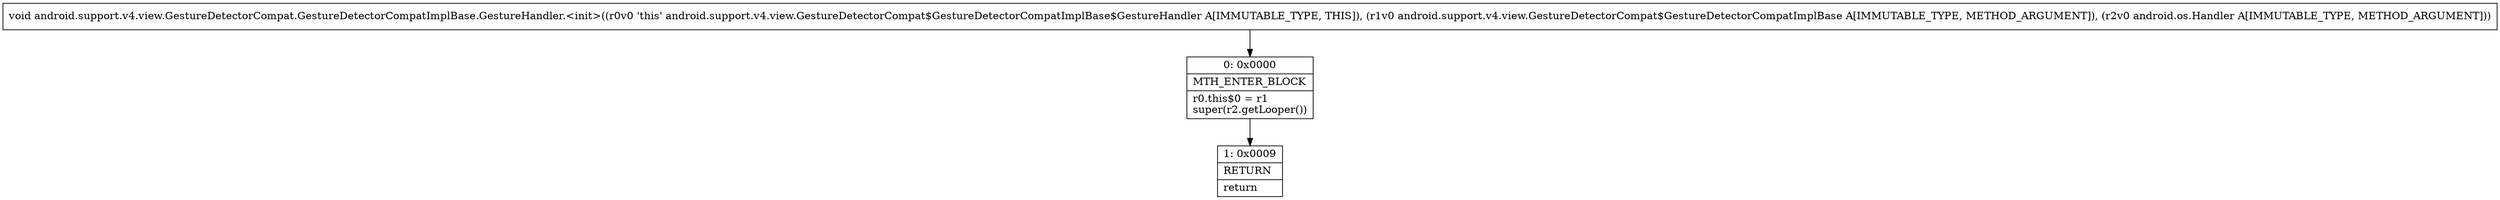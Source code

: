 digraph "CFG forandroid.support.v4.view.GestureDetectorCompat.GestureDetectorCompatImplBase.GestureHandler.\<init\>(Landroid\/support\/v4\/view\/GestureDetectorCompat$GestureDetectorCompatImplBase;Landroid\/os\/Handler;)V" {
Node_0 [shape=record,label="{0\:\ 0x0000|MTH_ENTER_BLOCK\l|r0.this$0 = r1\lsuper(r2.getLooper())\l}"];
Node_1 [shape=record,label="{1\:\ 0x0009|RETURN\l|return\l}"];
MethodNode[shape=record,label="{void android.support.v4.view.GestureDetectorCompat.GestureDetectorCompatImplBase.GestureHandler.\<init\>((r0v0 'this' android.support.v4.view.GestureDetectorCompat$GestureDetectorCompatImplBase$GestureHandler A[IMMUTABLE_TYPE, THIS]), (r1v0 android.support.v4.view.GestureDetectorCompat$GestureDetectorCompatImplBase A[IMMUTABLE_TYPE, METHOD_ARGUMENT]), (r2v0 android.os.Handler A[IMMUTABLE_TYPE, METHOD_ARGUMENT])) }"];
MethodNode -> Node_0;
Node_0 -> Node_1;
}

